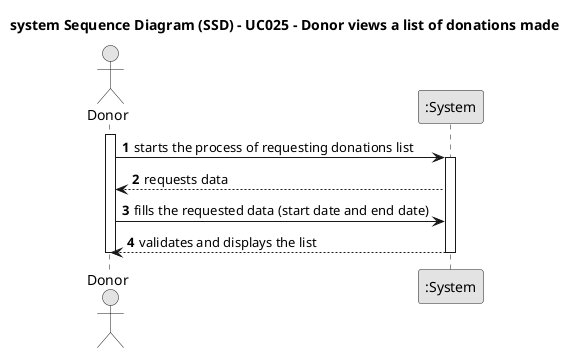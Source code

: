 @startuml
skinparam monochrome true
skinparam packageStyle rectangle
skinparam shadowing false

title system Sequence Diagram (SSD) - UC025 - Donor views a list of donations made



autonumber

actor Donor as donor
participant ":System" as system

activate donor
    donor -> system : starts the process of requesting donations list
    activate system
        system --> donor : requests data
        donor -> system : fills the requested data (start date and end date)
        system --> donor : validates and displays the list
    deactivate system
deactivate donor


@enduml